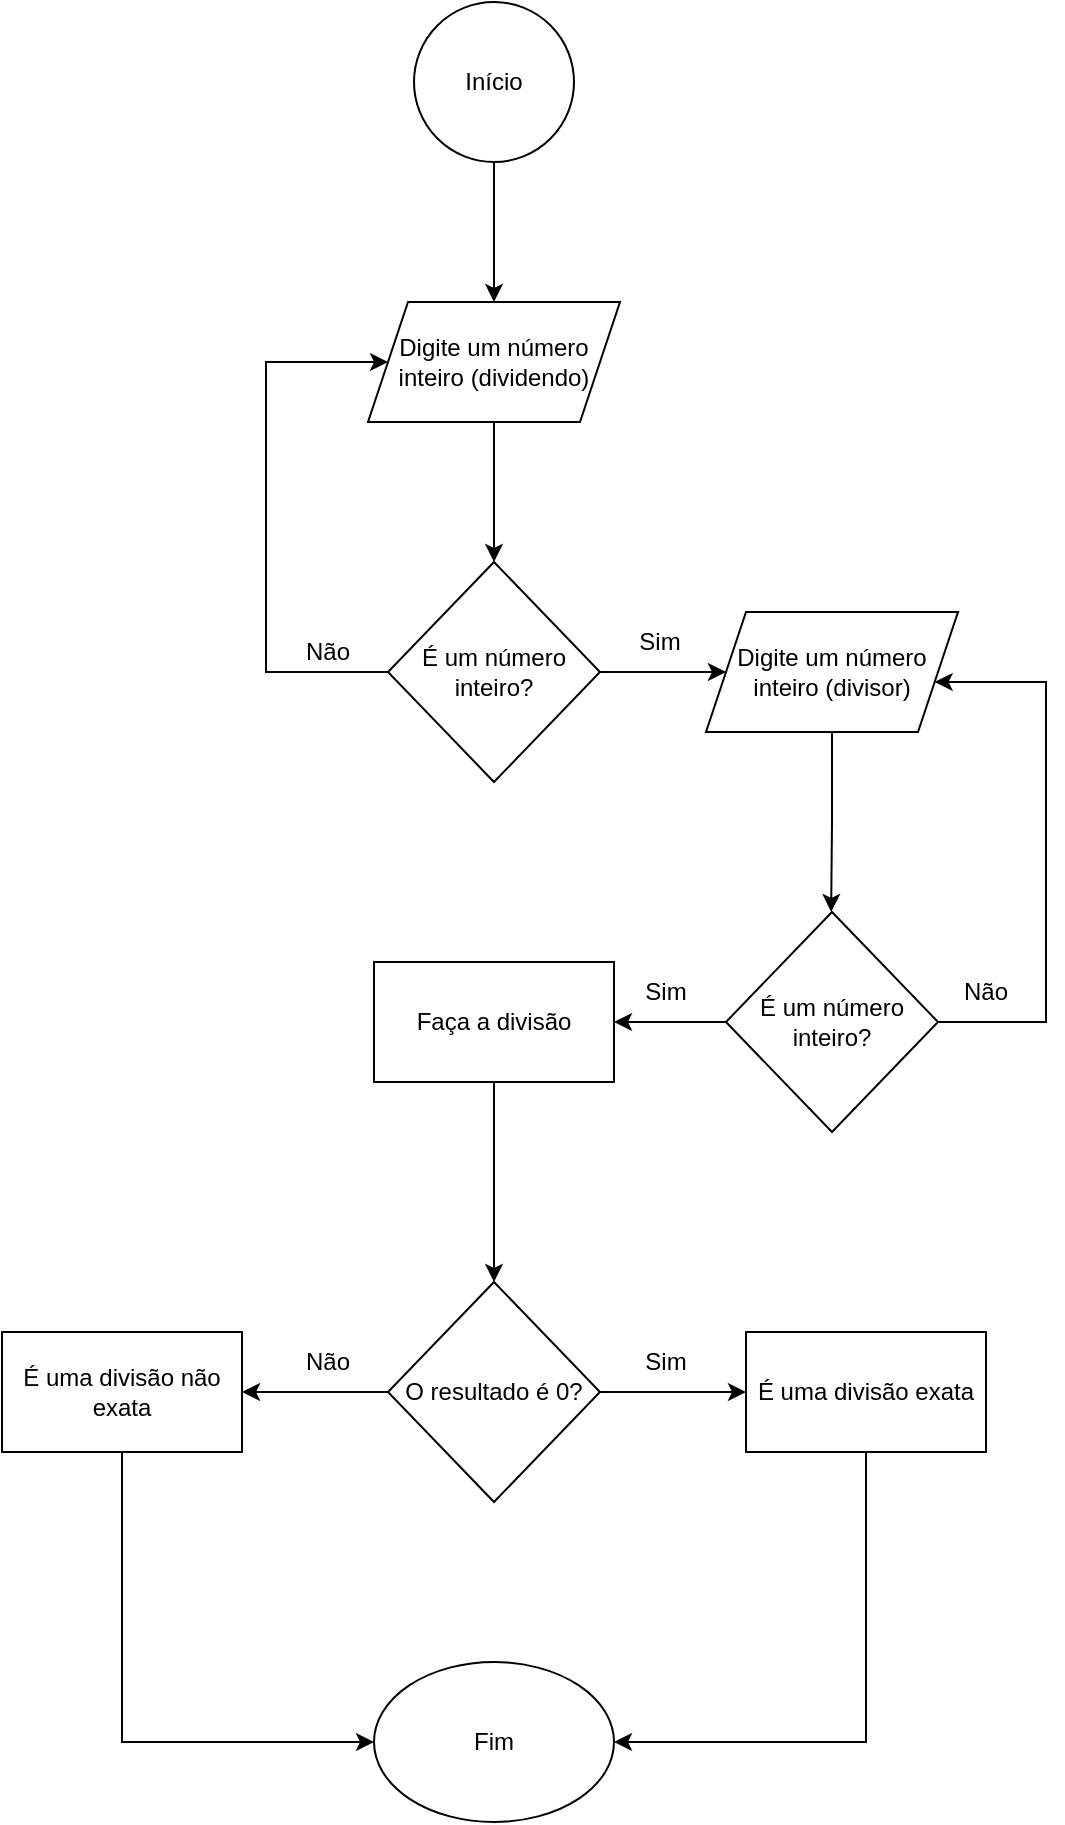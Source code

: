<mxfile version="26.2.8">
  <diagram name="Página-1" id="gF_HW5m4hNfkR58VN91-">
    <mxGraphModel dx="2040" dy="1073" grid="1" gridSize="10" guides="1" tooltips="1" connect="1" arrows="1" fold="1" page="1" pageScale="1" pageWidth="827" pageHeight="1169" math="0" shadow="0">
      <root>
        <mxCell id="0" />
        <mxCell id="1" parent="0" />
        <mxCell id="e5qeqj0iojpHcZC0GCYV-3" value="" style="edgeStyle=orthogonalEdgeStyle;rounded=0;orthogonalLoop=1;jettySize=auto;html=1;" edge="1" parent="1" source="e5qeqj0iojpHcZC0GCYV-1" target="e5qeqj0iojpHcZC0GCYV-2">
          <mxGeometry relative="1" as="geometry" />
        </mxCell>
        <mxCell id="e5qeqj0iojpHcZC0GCYV-1" value="Início" style="ellipse;whiteSpace=wrap;html=1;aspect=fixed;" vertex="1" parent="1">
          <mxGeometry x="374" y="20" width="80" height="80" as="geometry" />
        </mxCell>
        <mxCell id="e5qeqj0iojpHcZC0GCYV-7" value="" style="edgeStyle=orthogonalEdgeStyle;rounded=0;orthogonalLoop=1;jettySize=auto;html=1;" edge="1" parent="1" source="e5qeqj0iojpHcZC0GCYV-2" target="e5qeqj0iojpHcZC0GCYV-6">
          <mxGeometry relative="1" as="geometry" />
        </mxCell>
        <mxCell id="e5qeqj0iojpHcZC0GCYV-2" value="Digite um número inteiro (dividendo)" style="shape=parallelogram;perimeter=parallelogramPerimeter;whiteSpace=wrap;html=1;fixedSize=1;" vertex="1" parent="1">
          <mxGeometry x="351" y="170" width="126" height="60" as="geometry" />
        </mxCell>
        <mxCell id="e5qeqj0iojpHcZC0GCYV-9" style="edgeStyle=orthogonalEdgeStyle;rounded=0;orthogonalLoop=1;jettySize=auto;html=1;" edge="1" parent="1" source="e5qeqj0iojpHcZC0GCYV-6" target="e5qeqj0iojpHcZC0GCYV-2">
          <mxGeometry relative="1" as="geometry">
            <mxPoint x="240" y="200" as="targetPoint" />
            <Array as="points">
              <mxPoint x="300" y="355" />
              <mxPoint x="300" y="200" />
            </Array>
          </mxGeometry>
        </mxCell>
        <mxCell id="e5qeqj0iojpHcZC0GCYV-11" value="" style="edgeStyle=orthogonalEdgeStyle;rounded=0;orthogonalLoop=1;jettySize=auto;html=1;exitX=1;exitY=0.5;exitDx=0;exitDy=0;entryX=0;entryY=0.5;entryDx=0;entryDy=0;" edge="1" parent="1" source="e5qeqj0iojpHcZC0GCYV-6" target="e5qeqj0iojpHcZC0GCYV-12">
          <mxGeometry relative="1" as="geometry">
            <mxPoint x="414.0" y="515" as="targetPoint" />
          </mxGeometry>
        </mxCell>
        <mxCell id="e5qeqj0iojpHcZC0GCYV-6" value="É um número inteiro?" style="rhombus;whiteSpace=wrap;html=1;" vertex="1" parent="1">
          <mxGeometry x="361" y="300" width="106" height="110" as="geometry" />
        </mxCell>
        <mxCell id="e5qeqj0iojpHcZC0GCYV-18" value="" style="edgeStyle=orthogonalEdgeStyle;rounded=0;orthogonalLoop=1;jettySize=auto;html=1;exitX=0.5;exitY=1;exitDx=0;exitDy=0;" edge="1" parent="1" source="e5qeqj0iojpHcZC0GCYV-12">
          <mxGeometry relative="1" as="geometry">
            <mxPoint x="582.58" y="390.0" as="sourcePoint" />
            <mxPoint x="582.58" y="475" as="targetPoint" />
          </mxGeometry>
        </mxCell>
        <mxCell id="e5qeqj0iojpHcZC0GCYV-12" value="Digite um número inteiro (divisor)" style="shape=parallelogram;perimeter=parallelogramPerimeter;whiteSpace=wrap;html=1;fixedSize=1;" vertex="1" parent="1">
          <mxGeometry x="520" y="325" width="126" height="60" as="geometry" />
        </mxCell>
        <mxCell id="e5qeqj0iojpHcZC0GCYV-14" value="Sim" style="text;html=1;align=center;verticalAlign=middle;whiteSpace=wrap;rounded=0;" vertex="1" parent="1">
          <mxGeometry x="467" y="325" width="60" height="30" as="geometry" />
        </mxCell>
        <mxCell id="e5qeqj0iojpHcZC0GCYV-15" value="Não" style="text;html=1;align=center;verticalAlign=middle;whiteSpace=wrap;rounded=0;" vertex="1" parent="1">
          <mxGeometry x="301" y="330" width="60" height="30" as="geometry" />
        </mxCell>
        <mxCell id="e5qeqj0iojpHcZC0GCYV-20" style="edgeStyle=orthogonalEdgeStyle;rounded=0;orthogonalLoop=1;jettySize=auto;html=1;" edge="1" parent="1" source="e5qeqj0iojpHcZC0GCYV-19" target="e5qeqj0iojpHcZC0GCYV-12">
          <mxGeometry relative="1" as="geometry">
            <mxPoint x="740" y="350.0" as="targetPoint" />
            <Array as="points">
              <mxPoint x="690" y="530" />
              <mxPoint x="690" y="360" />
            </Array>
          </mxGeometry>
        </mxCell>
        <mxCell id="e5qeqj0iojpHcZC0GCYV-22" value="" style="edgeStyle=orthogonalEdgeStyle;rounded=0;orthogonalLoop=1;jettySize=auto;html=1;" edge="1" parent="1" source="e5qeqj0iojpHcZC0GCYV-19" target="e5qeqj0iojpHcZC0GCYV-21">
          <mxGeometry relative="1" as="geometry" />
        </mxCell>
        <mxCell id="e5qeqj0iojpHcZC0GCYV-19" value="É um número inteiro?" style="rhombus;whiteSpace=wrap;html=1;" vertex="1" parent="1">
          <mxGeometry x="530" y="475" width="106" height="110" as="geometry" />
        </mxCell>
        <mxCell id="e5qeqj0iojpHcZC0GCYV-26" value="" style="edgeStyle=orthogonalEdgeStyle;rounded=0;orthogonalLoop=1;jettySize=auto;html=1;" edge="1" parent="1" source="e5qeqj0iojpHcZC0GCYV-21" target="e5qeqj0iojpHcZC0GCYV-25">
          <mxGeometry relative="1" as="geometry" />
        </mxCell>
        <mxCell id="e5qeqj0iojpHcZC0GCYV-21" value="Faça a divisão" style="whiteSpace=wrap;html=1;" vertex="1" parent="1">
          <mxGeometry x="354" y="500" width="120" height="60" as="geometry" />
        </mxCell>
        <mxCell id="e5qeqj0iojpHcZC0GCYV-23" value="Não" style="text;html=1;align=center;verticalAlign=middle;whiteSpace=wrap;rounded=0;" vertex="1" parent="1">
          <mxGeometry x="630" y="500" width="60" height="30" as="geometry" />
        </mxCell>
        <mxCell id="e5qeqj0iojpHcZC0GCYV-24" value="Sim" style="text;html=1;align=center;verticalAlign=middle;whiteSpace=wrap;rounded=0;" vertex="1" parent="1">
          <mxGeometry x="470" y="500" width="60" height="30" as="geometry" />
        </mxCell>
        <mxCell id="e5qeqj0iojpHcZC0GCYV-29" value="" style="edgeStyle=orthogonalEdgeStyle;rounded=0;orthogonalLoop=1;jettySize=auto;html=1;" edge="1" parent="1" source="e5qeqj0iojpHcZC0GCYV-25" target="e5qeqj0iojpHcZC0GCYV-28">
          <mxGeometry relative="1" as="geometry" />
        </mxCell>
        <mxCell id="e5qeqj0iojpHcZC0GCYV-31" value="" style="edgeStyle=orthogonalEdgeStyle;rounded=0;orthogonalLoop=1;jettySize=auto;html=1;" edge="1" parent="1" source="e5qeqj0iojpHcZC0GCYV-25" target="e5qeqj0iojpHcZC0GCYV-30">
          <mxGeometry relative="1" as="geometry" />
        </mxCell>
        <mxCell id="e5qeqj0iojpHcZC0GCYV-25" value="O resultado é 0?" style="rhombus;whiteSpace=wrap;html=1;" vertex="1" parent="1">
          <mxGeometry x="361" y="660" width="106" height="110" as="geometry" />
        </mxCell>
        <mxCell id="e5qeqj0iojpHcZC0GCYV-39" style="edgeStyle=orthogonalEdgeStyle;rounded=0;orthogonalLoop=1;jettySize=auto;html=1;exitX=0.5;exitY=1;exitDx=0;exitDy=0;entryX=1;entryY=0.5;entryDx=0;entryDy=0;" edge="1" parent="1" source="e5qeqj0iojpHcZC0GCYV-28" target="e5qeqj0iojpHcZC0GCYV-34">
          <mxGeometry relative="1" as="geometry" />
        </mxCell>
        <mxCell id="e5qeqj0iojpHcZC0GCYV-28" value="É uma divisão exata" style="whiteSpace=wrap;html=1;" vertex="1" parent="1">
          <mxGeometry x="540" y="685" width="120" height="60" as="geometry" />
        </mxCell>
        <mxCell id="e5qeqj0iojpHcZC0GCYV-37" style="edgeStyle=orthogonalEdgeStyle;rounded=0;orthogonalLoop=1;jettySize=auto;html=1;exitX=0.5;exitY=1;exitDx=0;exitDy=0;entryX=0;entryY=0.5;entryDx=0;entryDy=0;" edge="1" parent="1" source="e5qeqj0iojpHcZC0GCYV-30" target="e5qeqj0iojpHcZC0GCYV-34">
          <mxGeometry relative="1" as="geometry" />
        </mxCell>
        <mxCell id="e5qeqj0iojpHcZC0GCYV-30" value="É uma divisão não exata" style="whiteSpace=wrap;html=1;" vertex="1" parent="1">
          <mxGeometry x="168" y="685" width="120" height="60" as="geometry" />
        </mxCell>
        <mxCell id="e5qeqj0iojpHcZC0GCYV-32" value="Sim" style="text;html=1;align=center;verticalAlign=middle;whiteSpace=wrap;rounded=0;" vertex="1" parent="1">
          <mxGeometry x="470" y="685" width="60" height="30" as="geometry" />
        </mxCell>
        <mxCell id="e5qeqj0iojpHcZC0GCYV-33" value="Não" style="text;html=1;align=center;verticalAlign=middle;whiteSpace=wrap;rounded=0;" vertex="1" parent="1">
          <mxGeometry x="301" y="685" width="60" height="30" as="geometry" />
        </mxCell>
        <mxCell id="e5qeqj0iojpHcZC0GCYV-34" value="Fim" style="ellipse;whiteSpace=wrap;html=1;" vertex="1" parent="1">
          <mxGeometry x="354" y="850" width="120" height="80" as="geometry" />
        </mxCell>
      </root>
    </mxGraphModel>
  </diagram>
</mxfile>
